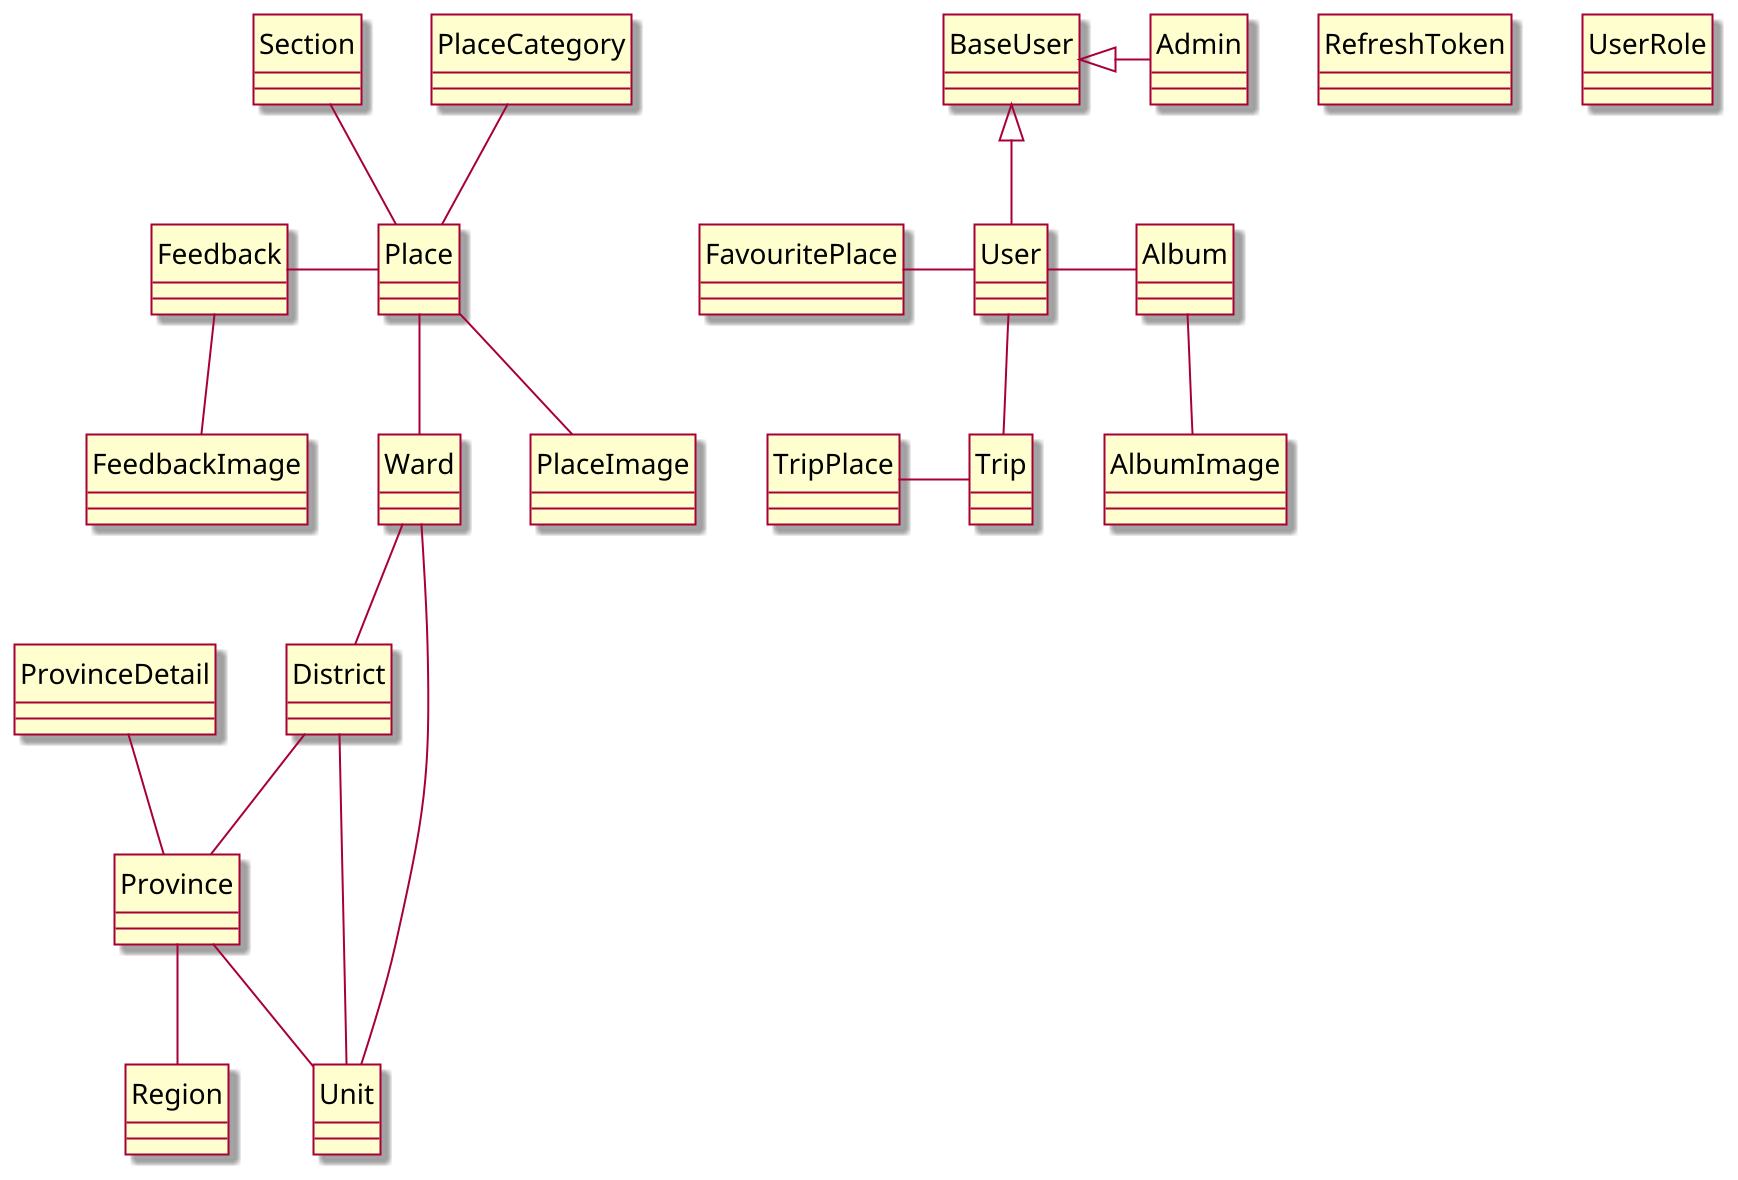 @startuml ClassConceptualDiagram

skin rose
scale 2
hide circle

class Album {}

class AlbumImage {
}

class BaseUser {
}

class Admin {
}

class User {
}

class Place {
}

class PlaceImage {
}

class Feedback {
}

class FeedbackImage {
}

class Section {
}

class FavouritePlace {
}

class Trip {
}

class TripPlace {
}

class RefreshToken {
}

enum UserRole {
}

enum PlaceCategory {
}

class Province {
}

class District {
}

class Ward {
}

class Region {
}

class Unit {
}

class ProvinceDetail {
}




BaseUser <|-right- Admin
BaseUser <|-down- User
Place -left- Feedback
Feedback -down- FeedbackImage
User -down- Trip
User -left- FavouritePlace
Trip -left- TripPlace
User -right- Album
Album -down- AlbumImage
Place -up- Section
Place -down- PlaceImage

PlaceCategory -- Place

Province -- Unit
Province -- Region

District -- Unit
District -- Province

Ward -- Unit
Ward -- District

ProvinceDetail -- Province

Place -- Ward


@enduml